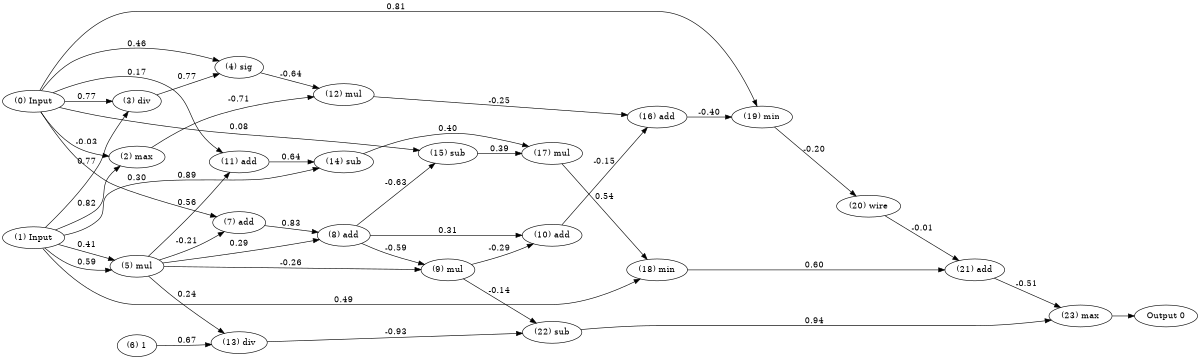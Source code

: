 digraph NeuralNetwork {
rankdir=LR;
size="8,6";
center = true;
node0 [label="(0) Input", color=black, labelfontcolor=black, fontcolor=black];
node1 [label="(1) Input", color=black, labelfontcolor=black, fontcolor=black];
node2 [label="(2) max", color=black, labelfontcolor=black, fontcolor=black];
node0 -> node2 [label="-0.03", labelfontcolor=black, fontcolor=black, bold=true, color=black];
node1 -> node2 [label="0.82", labelfontcolor=black, fontcolor=black, bold=true, color=black];
node3 [label="(3) div", color=black, labelfontcolor=black, fontcolor=black];
node1 -> node3 [label="0.77", labelfontcolor=black, fontcolor=black, bold=true, color=black];
node0 -> node3 [label="0.77", labelfontcolor=black, fontcolor=black, bold=true, color=black];
node4 [label="(4) sig", color=black, labelfontcolor=black, fontcolor=black];
node0 -> node4 [label="0.46", labelfontcolor=black, fontcolor=black, bold=true, color=black];
node3 -> node4 [label="0.77", labelfontcolor=black, fontcolor=black, bold=true, color=black];
node5 [label="(5) mul", color=black, labelfontcolor=black, fontcolor=black];
node1 -> node5 [label="0.41", labelfontcolor=black, fontcolor=black, bold=true, color=black];
node1 -> node5 [label="0.59", labelfontcolor=black, fontcolor=black, bold=true, color=black];
node6 [label="(6) 1", color=black, labelfontcolor=black, fontcolor=black];
node7 [label="(7) add", color=black, labelfontcolor=black, fontcolor=black];
node0 -> node7 [label="0.30", labelfontcolor=black, fontcolor=black, bold=true, color=black];
node5 -> node7 [label="-0.21", labelfontcolor=black, fontcolor=black, bold=true, color=black];
node8 [label="(8) add", color=black, labelfontcolor=black, fontcolor=black];
node7 -> node8 [label="0.83", labelfontcolor=black, fontcolor=black, bold=true, color=black];
node5 -> node8 [label="0.29", labelfontcolor=black, fontcolor=black, bold=true, color=black];
node9 [label="(9) mul", color=black, labelfontcolor=black, fontcolor=black];
node8 -> node9 [label="-0.59", labelfontcolor=black, fontcolor=black, bold=true, color=black];
node5 -> node9 [label="-0.26", labelfontcolor=black, fontcolor=black, bold=true, color=black];
node10 [label="(10) add", color=black, labelfontcolor=black, fontcolor=black];
node9 -> node10 [label="-0.29", labelfontcolor=black, fontcolor=black, bold=true, color=black];
node8 -> node10 [label="0.31", labelfontcolor=black, fontcolor=black, bold=true, color=black];
node11 [label="(11) add", color=black, labelfontcolor=black, fontcolor=black];
node0 -> node11 [label="0.17", labelfontcolor=black, fontcolor=black, bold=true, color=black];
node5 -> node11 [label="0.56", labelfontcolor=black, fontcolor=black, bold=true, color=black];
node12 [label="(12) mul", color=black, labelfontcolor=black, fontcolor=black];
node2 -> node12 [label="-0.71", labelfontcolor=black, fontcolor=black, bold=true, color=black];
node4 -> node12 [label="-0.64", labelfontcolor=black, fontcolor=black, bold=true, color=black];
node13 [label="(13) div", color=black, labelfontcolor=black, fontcolor=black];
node5 -> node13 [label="0.24", labelfontcolor=black, fontcolor=black, bold=true, color=black];
node6 -> node13 [label="0.67", labelfontcolor=black, fontcolor=black, bold=true, color=black];
node14 [label="(14) sub", color=black, labelfontcolor=black, fontcolor=black];
node1 -> node14 [label="0.89", labelfontcolor=black, fontcolor=black, bold=true, color=black];
node11 -> node14 [label="0.64", labelfontcolor=black, fontcolor=black, bold=true, color=black];
node15 [label="(15) sub", color=black, labelfontcolor=black, fontcolor=black];
node0 -> node15 [label="0.08", labelfontcolor=black, fontcolor=black, bold=true, color=black];
node8 -> node15 [label="-0.63", labelfontcolor=black, fontcolor=black, bold=true, color=black];
node16 [label="(16) add", color=black, labelfontcolor=black, fontcolor=black];
node12 -> node16 [label="-0.25", labelfontcolor=black, fontcolor=black, bold=true, color=black];
node10 -> node16 [label="-0.15", labelfontcolor=black, fontcolor=black, bold=true, color=black];
node17 [label="(17) mul", color=black, labelfontcolor=black, fontcolor=black];
node15 -> node17 [label="0.39", labelfontcolor=black, fontcolor=black, bold=true, color=black];
node14 -> node17 [label="0.40", labelfontcolor=black, fontcolor=black, bold=true, color=black];
node18 [label="(18) min", color=black, labelfontcolor=black, fontcolor=black];
node1 -> node18 [label="0.49", labelfontcolor=black, fontcolor=black, bold=true, color=black];
node17 -> node18 [label="0.54", labelfontcolor=black, fontcolor=black, bold=true, color=black];
node19 [label="(19) min", color=black, labelfontcolor=black, fontcolor=black];
node16 -> node19 [label="-0.40", labelfontcolor=black, fontcolor=black, bold=true, color=black];
node0 -> node19 [label="0.81", labelfontcolor=black, fontcolor=black, bold=true, color=black];
node20 [label="(20) wire", color=black, labelfontcolor=black, fontcolor=black];
node19 -> node20 [label="-0.20", labelfontcolor=black, fontcolor=black, bold=true, color=black];
node21 [label="(21) add", color=black, labelfontcolor=black, fontcolor=black];
node18 -> node21 [label="0.60", labelfontcolor=black, fontcolor=black, bold=true, color=black];
node20 -> node21 [label="-0.01", labelfontcolor=black, fontcolor=black, bold=true, color=black];
node22 [label="(22) sub", color=black, labelfontcolor=black, fontcolor=black];
node9 -> node22 [label="-0.14", labelfontcolor=black, fontcolor=black, bold=true, color=black];
node13 -> node22 [label="-0.93", labelfontcolor=black, fontcolor=black, bold=true, color=black];
node23 [label="(23) max", color=black, labelfontcolor=black, fontcolor=black];
node22 -> node23 [label="0.94", labelfontcolor=black, fontcolor=black, bold=true, color=black];
node21 -> node23 [label="-0.51", labelfontcolor=black, fontcolor=black, bold=true, color=black];
node24 [label="Output 0", color=black, labelfontcolor=black, fontcolor=black];
node23 -> node24 [labelfontcolor=black, fontcolor=black, bold=true, color=black];
{ rank = source; "node0"; "node1"; }
{ rank = max;"node24"; }
}